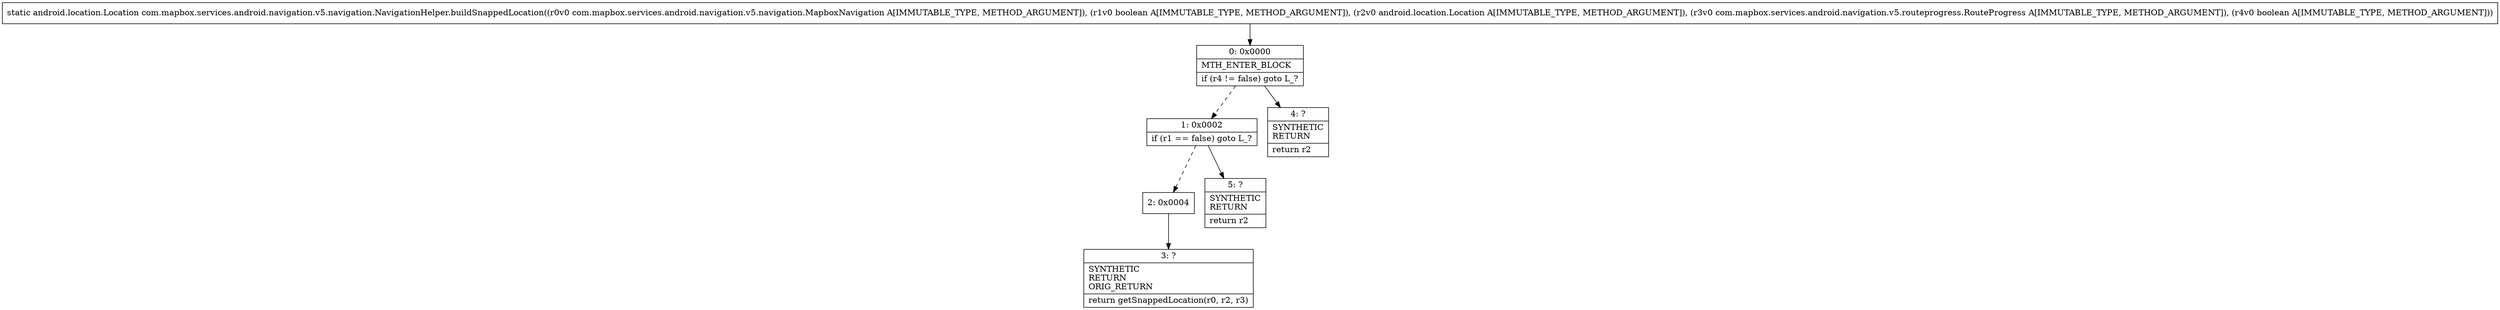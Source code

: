 digraph "CFG forcom.mapbox.services.android.navigation.v5.navigation.NavigationHelper.buildSnappedLocation(Lcom\/mapbox\/services\/android\/navigation\/v5\/navigation\/MapboxNavigation;ZLandroid\/location\/Location;Lcom\/mapbox\/services\/android\/navigation\/v5\/routeprogress\/RouteProgress;Z)Landroid\/location\/Location;" {
Node_0 [shape=record,label="{0\:\ 0x0000|MTH_ENTER_BLOCK\l|if (r4 != false) goto L_?\l}"];
Node_1 [shape=record,label="{1\:\ 0x0002|if (r1 == false) goto L_?\l}"];
Node_2 [shape=record,label="{2\:\ 0x0004}"];
Node_3 [shape=record,label="{3\:\ ?|SYNTHETIC\lRETURN\lORIG_RETURN\l|return getSnappedLocation(r0, r2, r3)\l}"];
Node_4 [shape=record,label="{4\:\ ?|SYNTHETIC\lRETURN\l|return r2\l}"];
Node_5 [shape=record,label="{5\:\ ?|SYNTHETIC\lRETURN\l|return r2\l}"];
MethodNode[shape=record,label="{static android.location.Location com.mapbox.services.android.navigation.v5.navigation.NavigationHelper.buildSnappedLocation((r0v0 com.mapbox.services.android.navigation.v5.navigation.MapboxNavigation A[IMMUTABLE_TYPE, METHOD_ARGUMENT]), (r1v0 boolean A[IMMUTABLE_TYPE, METHOD_ARGUMENT]), (r2v0 android.location.Location A[IMMUTABLE_TYPE, METHOD_ARGUMENT]), (r3v0 com.mapbox.services.android.navigation.v5.routeprogress.RouteProgress A[IMMUTABLE_TYPE, METHOD_ARGUMENT]), (r4v0 boolean A[IMMUTABLE_TYPE, METHOD_ARGUMENT])) }"];
MethodNode -> Node_0;
Node_0 -> Node_1[style=dashed];
Node_0 -> Node_4;
Node_1 -> Node_2[style=dashed];
Node_1 -> Node_5;
Node_2 -> Node_3;
}

